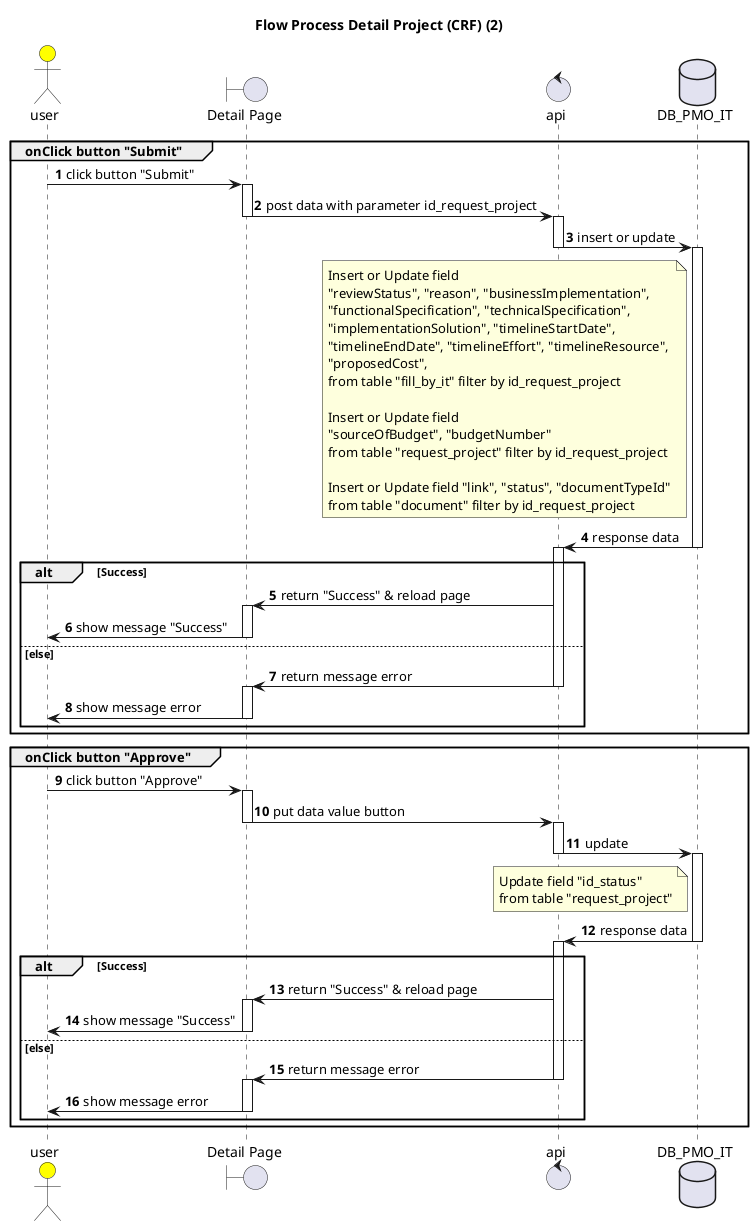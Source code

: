 @startuml PMO IT
title "Flow Process Detail Project (CRF) (2)"

actor "user" as user #Yellow
' boundary "Need Approval Menu" as ui
boundary "Detail Page" as ui2
control "api" as api
database "DB_PMO_IT" as DB_PMO_IT

autonumber
group onClick button "Submit"
    user -> ui2 : click button "Submit"
    activate ui2
    ui2 -> api : post data with parameter id_request_project
    deactivate ui2
    activate api
    api -> DB_PMO_IT : insert or update
    deactivate api
    activate DB_PMO_IT
    note left of DB_PMO_IT
        Insert or Update field 
        "reviewStatus", "reason", "businessImplementation", 
        "functionalSpecification", "technicalSpecification", 
        "implementationSolution", "timelineStartDate", 
        "timelineEndDate", "timelineEffort", "timelineResource", 
        "proposedCost", 
        from table "fill_by_it" filter by id_request_project

        Insert or Update field
        "sourceOfBudget", "budgetNumber"
        from table "request_project" filter by id_request_project

        Insert or Update field "link", "status", "documentTypeId"
        from table "document" filter by id_request_project
    end note
    api <- DB_PMO_IT : response data
    deactivate DB_PMO_IT
    activate api
    alt Success
        ui2 <- api : return "Success" & reload page
        activate ui2
        user <- ui2 : show message "Success"
        deactivate ui2
    else else 
        ui2 <- api : return message error
        deactivate api
        activate ui2
        user <- ui2 : show message error
        deactivate ui2
    end
end

group onClick button "Approve"
    user -> ui2 : click button "Approve"
    activate ui2
    ui2 -> api : put data value button
    deactivate ui2
    activate api
    api -> DB_PMO_IT : update
    deactivate api
    activate DB_PMO_IT
    note left of DB_PMO_IT
        Update field "id_status"
        from table "request_project"
    end note
    api <- DB_PMO_IT : response data
    deactivate DB_PMO_IT
    activate api
    alt Success
        ui2 <- api : return "Success" & reload page
        activate ui2
        user <- ui2 : show message "Success"
        deactivate ui2
    else else 
        ui2 <- api : return message error
        deactivate api
        activate ui2
        user <- ui2 : show message error
        deactivate ui2
    end
end

@enduml